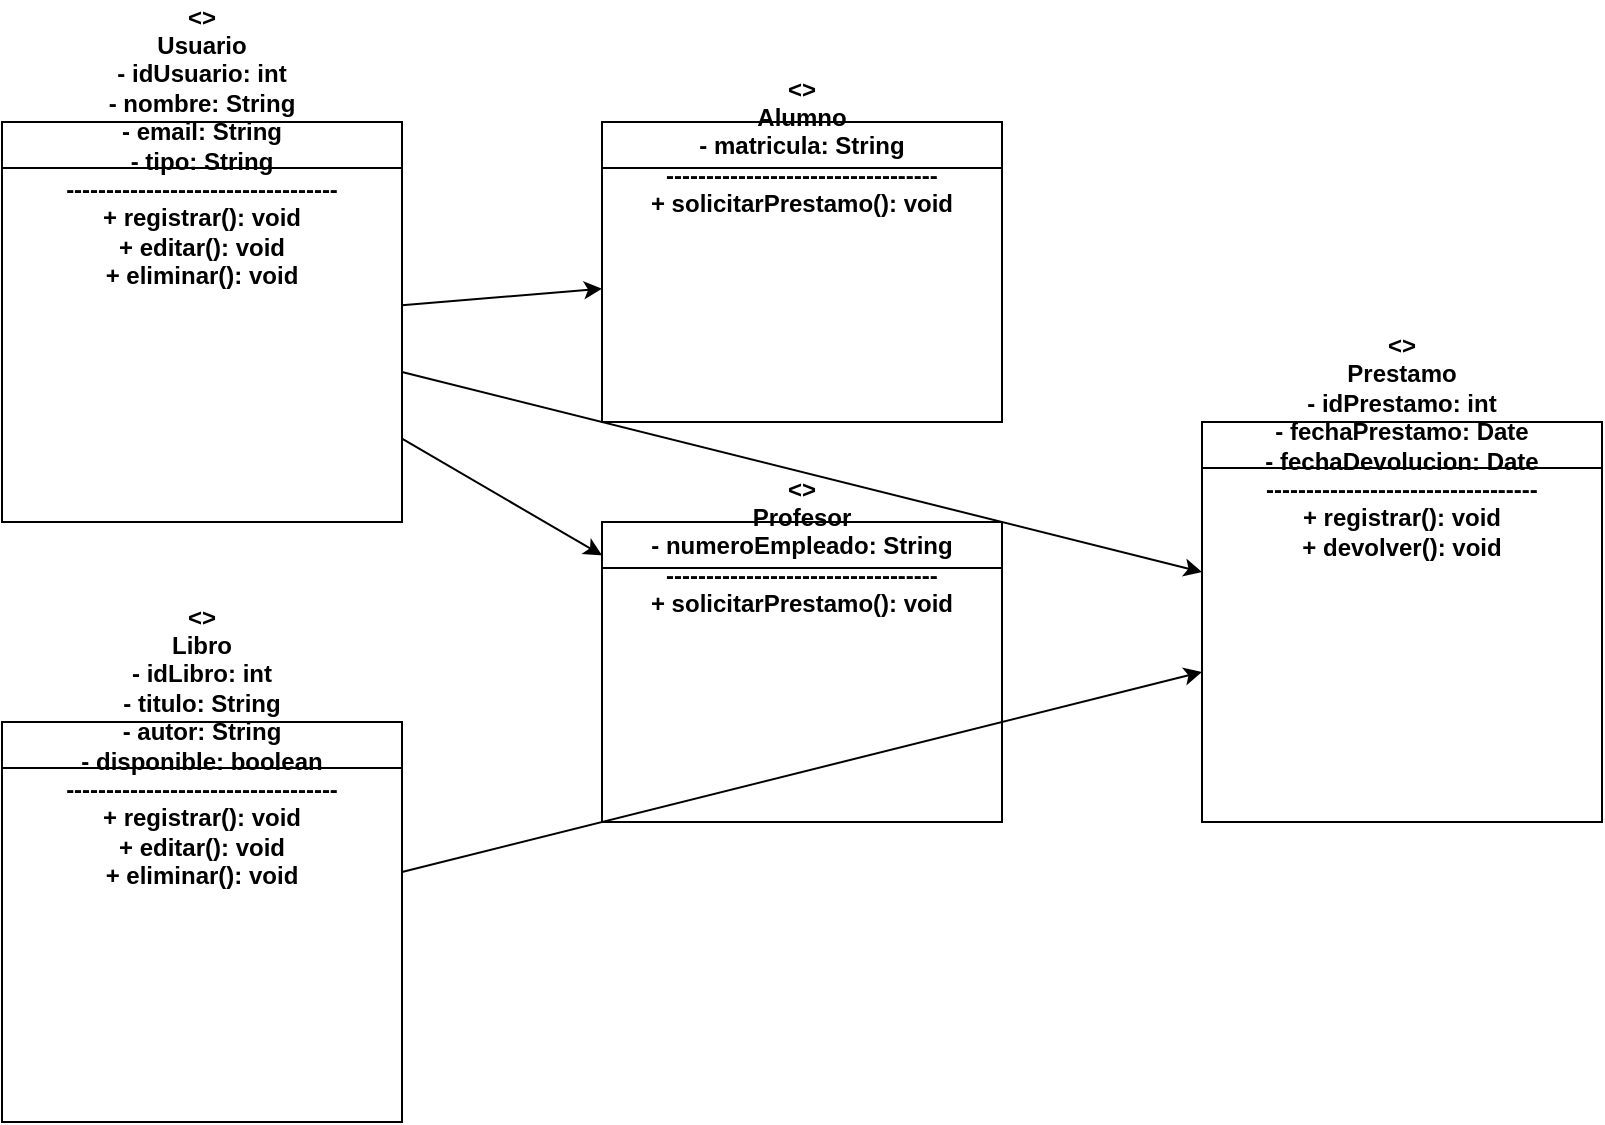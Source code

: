 <mxfile version="25.0.3">
  <diagram name="Diagrama de Clases" id="UyDmIMOKHdZ-Lj4BwbpG">
    <mxGraphModel dx="999" dy="483" grid="1" gridSize="10" guides="1" tooltips="1" connect="1" arrows="1" fold="1" page="1" pageScale="1" pageWidth="850" pageHeight="1100" math="0" shadow="0">
      <root>
        <mxCell id="0" />
        <mxCell id="1" parent="0" />
        <mxCell id="jBuS8J2EX25bI23QQKEZ-1" value="&lt;&lt;Clase&gt;&gt;&#xa;Usuario&#xa;- idUsuario: int&#xa;- nombre: String&#xa;- email: String&#xa;- tipo: String&#xa;----------------------------------&#xa;+ registrar(): void&#xa;+ editar(): void&#xa;+ eliminar(): void" style="swimlane;whiteSpace=wrap;html=1;" vertex="1" parent="1">
          <mxGeometry x="100" y="90" width="200" height="200" as="geometry" />
        </mxCell>
        <mxCell id="jBuS8J2EX25bI23QQKEZ-2" value="&lt;&lt;Clase&gt;&gt;&#xa;Alumno&#xa;- matricula: String&#xa;----------------------------------&#xa;+ solicitarPrestamo(): void" style="swimlane;whiteSpace=wrap;html=1;" vertex="1" parent="1">
          <mxGeometry x="400" y="90" width="200" height="150" as="geometry" />
        </mxCell>
        <mxCell id="jBuS8J2EX25bI23QQKEZ-3" value="&lt;&lt;Clase&gt;&gt;&#xa;Profesor&#xa;- numeroEmpleado: String&#xa;----------------------------------&#xa;+ solicitarPrestamo(): void" style="swimlane;whiteSpace=wrap;html=1;" vertex="1" parent="1">
          <mxGeometry x="400" y="290" width="200" height="150" as="geometry" />
        </mxCell>
        <mxCell id="jBuS8J2EX25bI23QQKEZ-4" value="&lt;&lt;Clase&gt;&gt;&#xa;Libro&#xa;- idLibro: int&#xa;- titulo: String&#xa;- autor: String&#xa;- disponible: boolean&#xa;----------------------------------&#xa;+ registrar(): void&#xa;+ editar(): void&#xa;+ eliminar(): void" style="swimlane;whiteSpace=wrap;html=1;" vertex="1" parent="1">
          <mxGeometry x="100" y="390" width="200" height="200" as="geometry" />
        </mxCell>
        <mxCell id="jBuS8J2EX25bI23QQKEZ-5" value="&lt;&lt;Clase&gt;&gt;&#xa;Prestamo&#xa;- idPrestamo: int&#xa;- fechaPrestamo: Date&#xa;- fechaDevolucion: Date&#xa;----------------------------------&#xa;+ registrar(): void&#xa;+ devolver(): void" style="swimlane;whiteSpace=wrap;html=1;" vertex="1" parent="1">
          <mxGeometry x="700" y="240" width="200" height="200" as="geometry" />
        </mxCell>
        <mxCell id="jBuS8J2EX25bI23QQKEZ-6" edge="1" parent="1" source="jBuS8J2EX25bI23QQKEZ-1" target="jBuS8J2EX25bI23QQKEZ-2">
          <mxGeometry relative="1" as="geometry" />
          <Object edgeStyle="orthogonalEdgeStyle" as="mxCell" />
        </mxCell>
        <mxCell id="jBuS8J2EX25bI23QQKEZ-7" edge="1" parent="1" source="jBuS8J2EX25bI23QQKEZ-1" target="jBuS8J2EX25bI23QQKEZ-3">
          <mxGeometry relative="1" as="geometry" />
        </mxCell>
        <mxCell id="jBuS8J2EX25bI23QQKEZ-8" edge="1" parent="1" source="jBuS8J2EX25bI23QQKEZ-4" target="jBuS8J2EX25bI23QQKEZ-5">
          <mxGeometry relative="1" as="geometry" />
        </mxCell>
        <mxCell id="jBuS8J2EX25bI23QQKEZ-9" edge="1" parent="1" source="jBuS8J2EX25bI23QQKEZ-1" target="jBuS8J2EX25bI23QQKEZ-5">
          <mxGeometry relative="1" as="geometry" />
        </mxCell>
      </root>
    </mxGraphModel>
  </diagram>
</mxfile>
